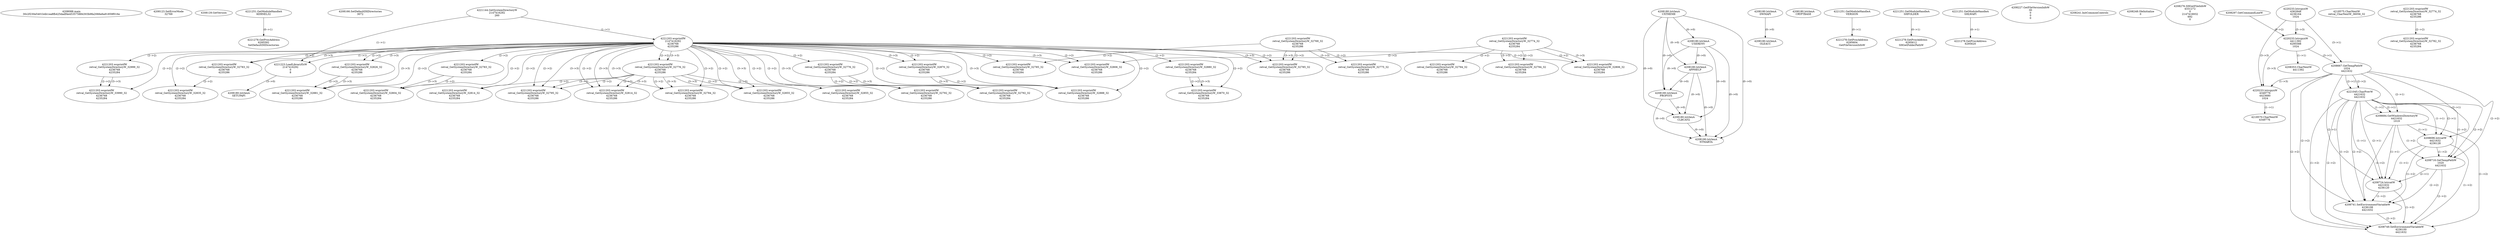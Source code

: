 // Global SCDG with merge call
digraph {
	0 [label="4208088.main
30c2f230e5401b4b1ea8fb425dadf4e453575884303b9fa2066e6a91859f016e"]
	1 [label="4208123.SetErrorMode
32769"]
	2 [label="4208129.GetVersion
"]
	3 [label="4221251.GetModuleHandleA
KERNEL32"]
	4 [label="4221278.GetProcAddress
6295592
SetDefaultDllDirectories"]
	3 -> 4 [label="(0-->1)"]
	5 [label="4208166.SetDefaultDllDirectories
3072"]
	6 [label="4221144.GetSystemDirectoryW
2147416292
260"]
	7 [label="4221203.wsprintfW
2147416292
4236768
4235286"]
	6 -> 7 [label="(1-->1)"]
	8 [label="4221223.LoadLibraryExW
2147416292
0
8"]
	6 -> 8 [label="(1-->1)"]
	7 -> 8 [label="(1-->1)"]
	9 [label="4208180.lstrlenA
UXTHEME"]
	10 [label="4208180.lstrlenA
USERENV"]
	9 -> 10 [label="(0-->0)"]
	11 [label="4208180.lstrlenA
SETUPAPI"]
	8 -> 11 [label="(3-->0)"]
	12 [label="4208180.lstrlenA
APPHELP"]
	9 -> 12 [label="(0-->0)"]
	10 -> 12 [label="(0-->0)"]
	13 [label="4208180.lstrlenA
PROPSYS"]
	9 -> 13 [label="(0-->0)"]
	10 -> 13 [label="(0-->0)"]
	12 -> 13 [label="(0-->0)"]
	14 [label="4208180.lstrlenA
DWMAPI"]
	15 [label="4208180.lstrlenA
CRYPTBASE"]
	16 [label="4208180.lstrlenA
OLEACC"]
	14 -> 16 [label="(0-->0)"]
	17 [label="4208180.lstrlenA
CLBCATQ"]
	9 -> 17 [label="(0-->0)"]
	10 -> 17 [label="(0-->0)"]
	12 -> 17 [label="(0-->0)"]
	13 -> 17 [label="(0-->0)"]
	18 [label="4221203.wsprintfW
retval_GetSystemDirectoryW_32870_32
4236768
4235286"]
	7 -> 18 [label="(2-->2)"]
	7 -> 18 [label="(3-->3)"]
	19 [label="4221203.wsprintfW
retval_GetSystemDirectoryW_32880_32
4236768
4235284"]
	7 -> 19 [label="(2-->2)"]
	20 [label="4221203.wsprintfW
retval_GetSystemDirectoryW_33870_32
4236768
4235284"]
	7 -> 20 [label="(2-->2)"]
	19 -> 20 [label="(2-->2)"]
	19 -> 20 [label="(3-->3)"]
	21 [label="4208180.lstrlenA
NTMARTA"]
	9 -> 21 [label="(0-->0)"]
	10 -> 21 [label="(0-->0)"]
	12 -> 21 [label="(0-->0)"]
	13 -> 21 [label="(0-->0)"]
	17 -> 21 [label="(0-->0)"]
	22 [label="4221251.GetModuleHandleA
VERSION"]
	23 [label="4221278.GetProcAddress
6295604
GetFileVersionInfoW"]
	22 -> 23 [label="(0-->1)"]
	24 [label="4221251.GetModuleHandleA
SHFOLDER"]
	25 [label="4221278.GetProcAddress
6295612
SHGetFolderPathW"]
	24 -> 25 [label="(0-->1)"]
	26 [label="4221251.GetModuleHandleA
SHLWAPI"]
	27 [label="4221278.GetProcAddress
6295620
"]
	26 -> 27 [label="(0-->1)"]
	28 [label="4208227.GetFileVersionInfoW
30
0
0
0"]
	29 [label="4208241.InitCommonControls
"]
	30 [label="4221203.wsprintfW
retval_GetSystemDirectoryW_32999_32
4236768
4235284"]
	7 -> 30 [label="(2-->2)"]
	31 [label="4221203.wsprintfW
retval_GetSystemDirectoryW_33990_32
4236768
4235284"]
	7 -> 31 [label="(2-->2)"]
	30 -> 31 [label="(2-->2)"]
	30 -> 31 [label="(3-->3)"]
	32 [label="4208248.OleInitialize
0"]
	33 [label="4208276.SHGetFileInfoW
4331272
0
2147416932
692
0"]
	34 [label="4220233.lstrcpynW
4362848
4236164
1024"]
	35 [label="4208297.GetCommandLineW
"]
	36 [label="4220233.lstrcpynW
4411392
6295588
1024"]
	35 -> 36 [label="(0-->2)"]
	34 -> 36 [label="(3-->3)"]
	37 [label="4208353.CharNextW
4411392"]
	36 -> 37 [label="(1-->1)"]
	38 [label="4208667.GetTempPathW
1024
4421632"]
	34 -> 38 [label="(3-->1)"]
	36 -> 38 [label="(3-->1)"]
	39 [label="4221045.CharPrevW
4421632
4421632"]
	38 -> 39 [label="(2-->1)"]
	38 -> 39 [label="(2-->2)"]
	40 [label="4208684.GetWindowsDirectoryW
4421632
1019"]
	38 -> 40 [label="(2-->1)"]
	39 -> 40 [label="(1-->1)"]
	39 -> 40 [label="(2-->1)"]
	41 [label="4208696.lstrcatW
4421632
4236128"]
	38 -> 41 [label="(2-->1)"]
	39 -> 41 [label="(1-->1)"]
	39 -> 41 [label="(2-->1)"]
	40 -> 41 [label="(1-->1)"]
	42 [label="4208716.GetTempPathW
1020
4421632"]
	38 -> 42 [label="(2-->2)"]
	39 -> 42 [label="(1-->2)"]
	39 -> 42 [label="(2-->2)"]
	40 -> 42 [label="(1-->2)"]
	41 -> 42 [label="(1-->2)"]
	43 [label="4208724.lstrcatW
4421632
4236120"]
	38 -> 43 [label="(2-->1)"]
	39 -> 43 [label="(1-->1)"]
	39 -> 43 [label="(2-->1)"]
	40 -> 43 [label="(1-->1)"]
	41 -> 43 [label="(1-->1)"]
	42 -> 43 [label="(2-->1)"]
	44 [label="4208741.SetEnvironmentVariableW
4236108
4421632"]
	38 -> 44 [label="(2-->2)"]
	39 -> 44 [label="(1-->2)"]
	39 -> 44 [label="(2-->2)"]
	40 -> 44 [label="(1-->2)"]
	41 -> 44 [label="(1-->2)"]
	42 -> 44 [label="(2-->2)"]
	43 -> 44 [label="(1-->2)"]
	45 [label="4208749.SetEnvironmentVariableW
4236100
4421632"]
	38 -> 45 [label="(2-->2)"]
	39 -> 45 [label="(1-->2)"]
	39 -> 45 [label="(2-->2)"]
	40 -> 45 [label="(1-->2)"]
	41 -> 45 [label="(1-->2)"]
	42 -> 45 [label="(2-->2)"]
	43 -> 45 [label="(1-->2)"]
	44 -> 45 [label="(2-->2)"]
	46 [label="4220233.lstrcpynW
4349776
4423680
1024"]
	34 -> 46 [label="(3-->3)"]
	36 -> 46 [label="(3-->3)"]
	38 -> 46 [label="(1-->3)"]
	47 [label="4218570.CharNextW
4349776"]
	46 -> 47 [label="(1-->1)"]
	48 [label="4218575.CharNextW
retval_CharNextW_36056_32"]
	49 [label="4221203.wsprintfW
retval_GetSystemDirectoryW_32888_32
4236768
4235286"]
	7 -> 49 [label="(2-->2)"]
	18 -> 49 [label="(2-->2)"]
	7 -> 49 [label="(3-->3)"]
	18 -> 49 [label="(3-->3)"]
	50 [label="4221203.wsprintfW
retval_GetSystemDirectoryW_32776_32
4236768
4235286"]
	7 -> 50 [label="(2-->2)"]
	7 -> 50 [label="(3-->3)"]
	51 [label="4221203.wsprintfW
retval_GetSystemDirectoryW_32784_32
4236768
4235286"]
	7 -> 51 [label="(2-->2)"]
	50 -> 51 [label="(2-->2)"]
	7 -> 51 [label="(3-->3)"]
	50 -> 51 [label="(3-->3)"]
	52 [label="4221203.wsprintfW
retval_GetSystemDirectoryW_32774_32
4236768
4235286"]
	53 [label="4221203.wsprintfW
retval_GetSystemDirectoryW_32782_32
4236768
4235284"]
	52 -> 53 [label="(2-->2)"]
	54 [label="4221203.wsprintfW
retval_GetSystemDirectoryW_32776_32
4236768
4235284"]
	7 -> 54 [label="(2-->2)"]
	55 [label="4221203.wsprintfW
retval_GetSystemDirectoryW_32792_32
4236768
4235286"]
	7 -> 55 [label="(2-->2)"]
	54 -> 55 [label="(2-->2)"]
	7 -> 55 [label="(3-->3)"]
	56 [label="4221203.wsprintfW
retval_GetSystemDirectoryW_32769_32
4236768
4235286"]
	57 [label="4221203.wsprintfW
retval_GetSystemDirectoryW_32785_32
4236768
4235286"]
	7 -> 57 [label="(2-->2)"]
	56 -> 57 [label="(2-->2)"]
	7 -> 57 [label="(3-->3)"]
	56 -> 57 [label="(3-->3)"]
	58 [label="4221203.wsprintfW
retval_GetSystemDirectoryW_32814_32
4236768
4235286"]
	7 -> 58 [label="(2-->2)"]
	50 -> 58 [label="(2-->2)"]
	7 -> 58 [label="(3-->3)"]
	50 -> 58 [label="(3-->3)"]
	59 [label="4221203.wsprintfW
retval_GetSystemDirectoryW_32795_32
4236768
4235286"]
	7 -> 59 [label="(2-->2)"]
	50 -> 59 [label="(2-->2)"]
	7 -> 59 [label="(3-->3)"]
	50 -> 59 [label="(3-->3)"]
	60 [label="4221203.wsprintfW
retval_GetSystemDirectoryW_32774_32
4236768
4235284"]
	61 [label="4221203.wsprintfW
retval_GetSystemDirectoryW_32806_32
4236768
4235286"]
	7 -> 61 [label="(2-->2)"]
	60 -> 61 [label="(2-->2)"]
	7 -> 61 [label="(3-->3)"]
	62 [label="4221203.wsprintfW
retval_GetSystemDirectoryW_32794_32
4236768
4235286"]
	60 -> 62 [label="(2-->2)"]
	63 [label="4221203.wsprintfW
retval_GetSystemDirectoryW_32785_32
4236768
4235284"]
	7 -> 63 [label="(2-->2)"]
	56 -> 63 [label="(2-->2)"]
	64 [label="4221203.wsprintfW
retval_GetSystemDirectoryW_32783_32
4236768
4235286"]
	7 -> 64 [label="(2-->2)"]
	7 -> 64 [label="(3-->3)"]
	65 [label="4221203.wsprintfW
retval_GetSystemDirectoryW_32835_32
4236768
4235284"]
	7 -> 65 [label="(2-->2)"]
	64 -> 65 [label="(2-->2)"]
	66 [label="4221203.wsprintfW
retval_GetSystemDirectoryW_32806_32
4236768
4235284"]
	7 -> 66 [label="(2-->2)"]
	60 -> 66 [label="(2-->2)"]
	60 -> 66 [label="(3-->3)"]
	67 [label="4221203.wsprintfW
retval_GetSystemDirectoryW_32855_32
4236768
4235286"]
	7 -> 67 [label="(2-->2)"]
	50 -> 67 [label="(2-->2)"]
	7 -> 67 [label="(3-->3)"]
	50 -> 67 [label="(3-->3)"]
	68 [label="4221203.wsprintfW
retval_GetSystemDirectoryW_32826_32
4236768
4235286"]
	7 -> 68 [label="(2-->2)"]
	7 -> 68 [label="(3-->3)"]
	69 [label="4221203.wsprintfW
retval_GetSystemDirectoryW_32881_32
4236768
4235286"]
	7 -> 69 [label="(2-->2)"]
	68 -> 69 [label="(2-->2)"]
	7 -> 69 [label="(3-->3)"]
	68 -> 69 [label="(3-->3)"]
	70 [label="4221203.wsprintfW
retval_GetSystemDirectoryW_32794_32
4236768
4235284"]
	60 -> 70 [label="(2-->2)"]
	60 -> 70 [label="(3-->3)"]
	71 [label="4221203.wsprintfW
retval_GetSystemDirectoryW_32814_32
4236768
4235284"]
	7 -> 71 [label="(2-->2)"]
	50 -> 71 [label="(2-->2)"]
	72 [label="4221203.wsprintfW
retval_GetSystemDirectoryW_32855_32
4236768
4235284"]
	7 -> 72 [label="(2-->2)"]
	50 -> 72 [label="(2-->2)"]
	73 [label="4221203.wsprintfW
retval_GetSystemDirectoryW_32792_32
4236768
4235284"]
	7 -> 73 [label="(2-->2)"]
	54 -> 73 [label="(2-->2)"]
	54 -> 73 [label="(3-->3)"]
	74 [label="4221203.wsprintfW
retval_GetSystemDirectoryW_32775_32
4236768
4235286"]
	56 -> 74 [label="(2-->2)"]
	56 -> 74 [label="(3-->3)"]
	75 [label="4221203.wsprintfW
retval_GetSystemDirectoryW_32783_32
4236768
4235284"]
	7 -> 75 [label="(2-->2)"]
	76 [label="4221203.wsprintfW
retval_GetSystemDirectoryW_32804_32
4236768
4235284"]
	7 -> 76 [label="(2-->2)"]
	75 -> 76 [label="(2-->2)"]
	75 -> 76 [label="(3-->3)"]
}
